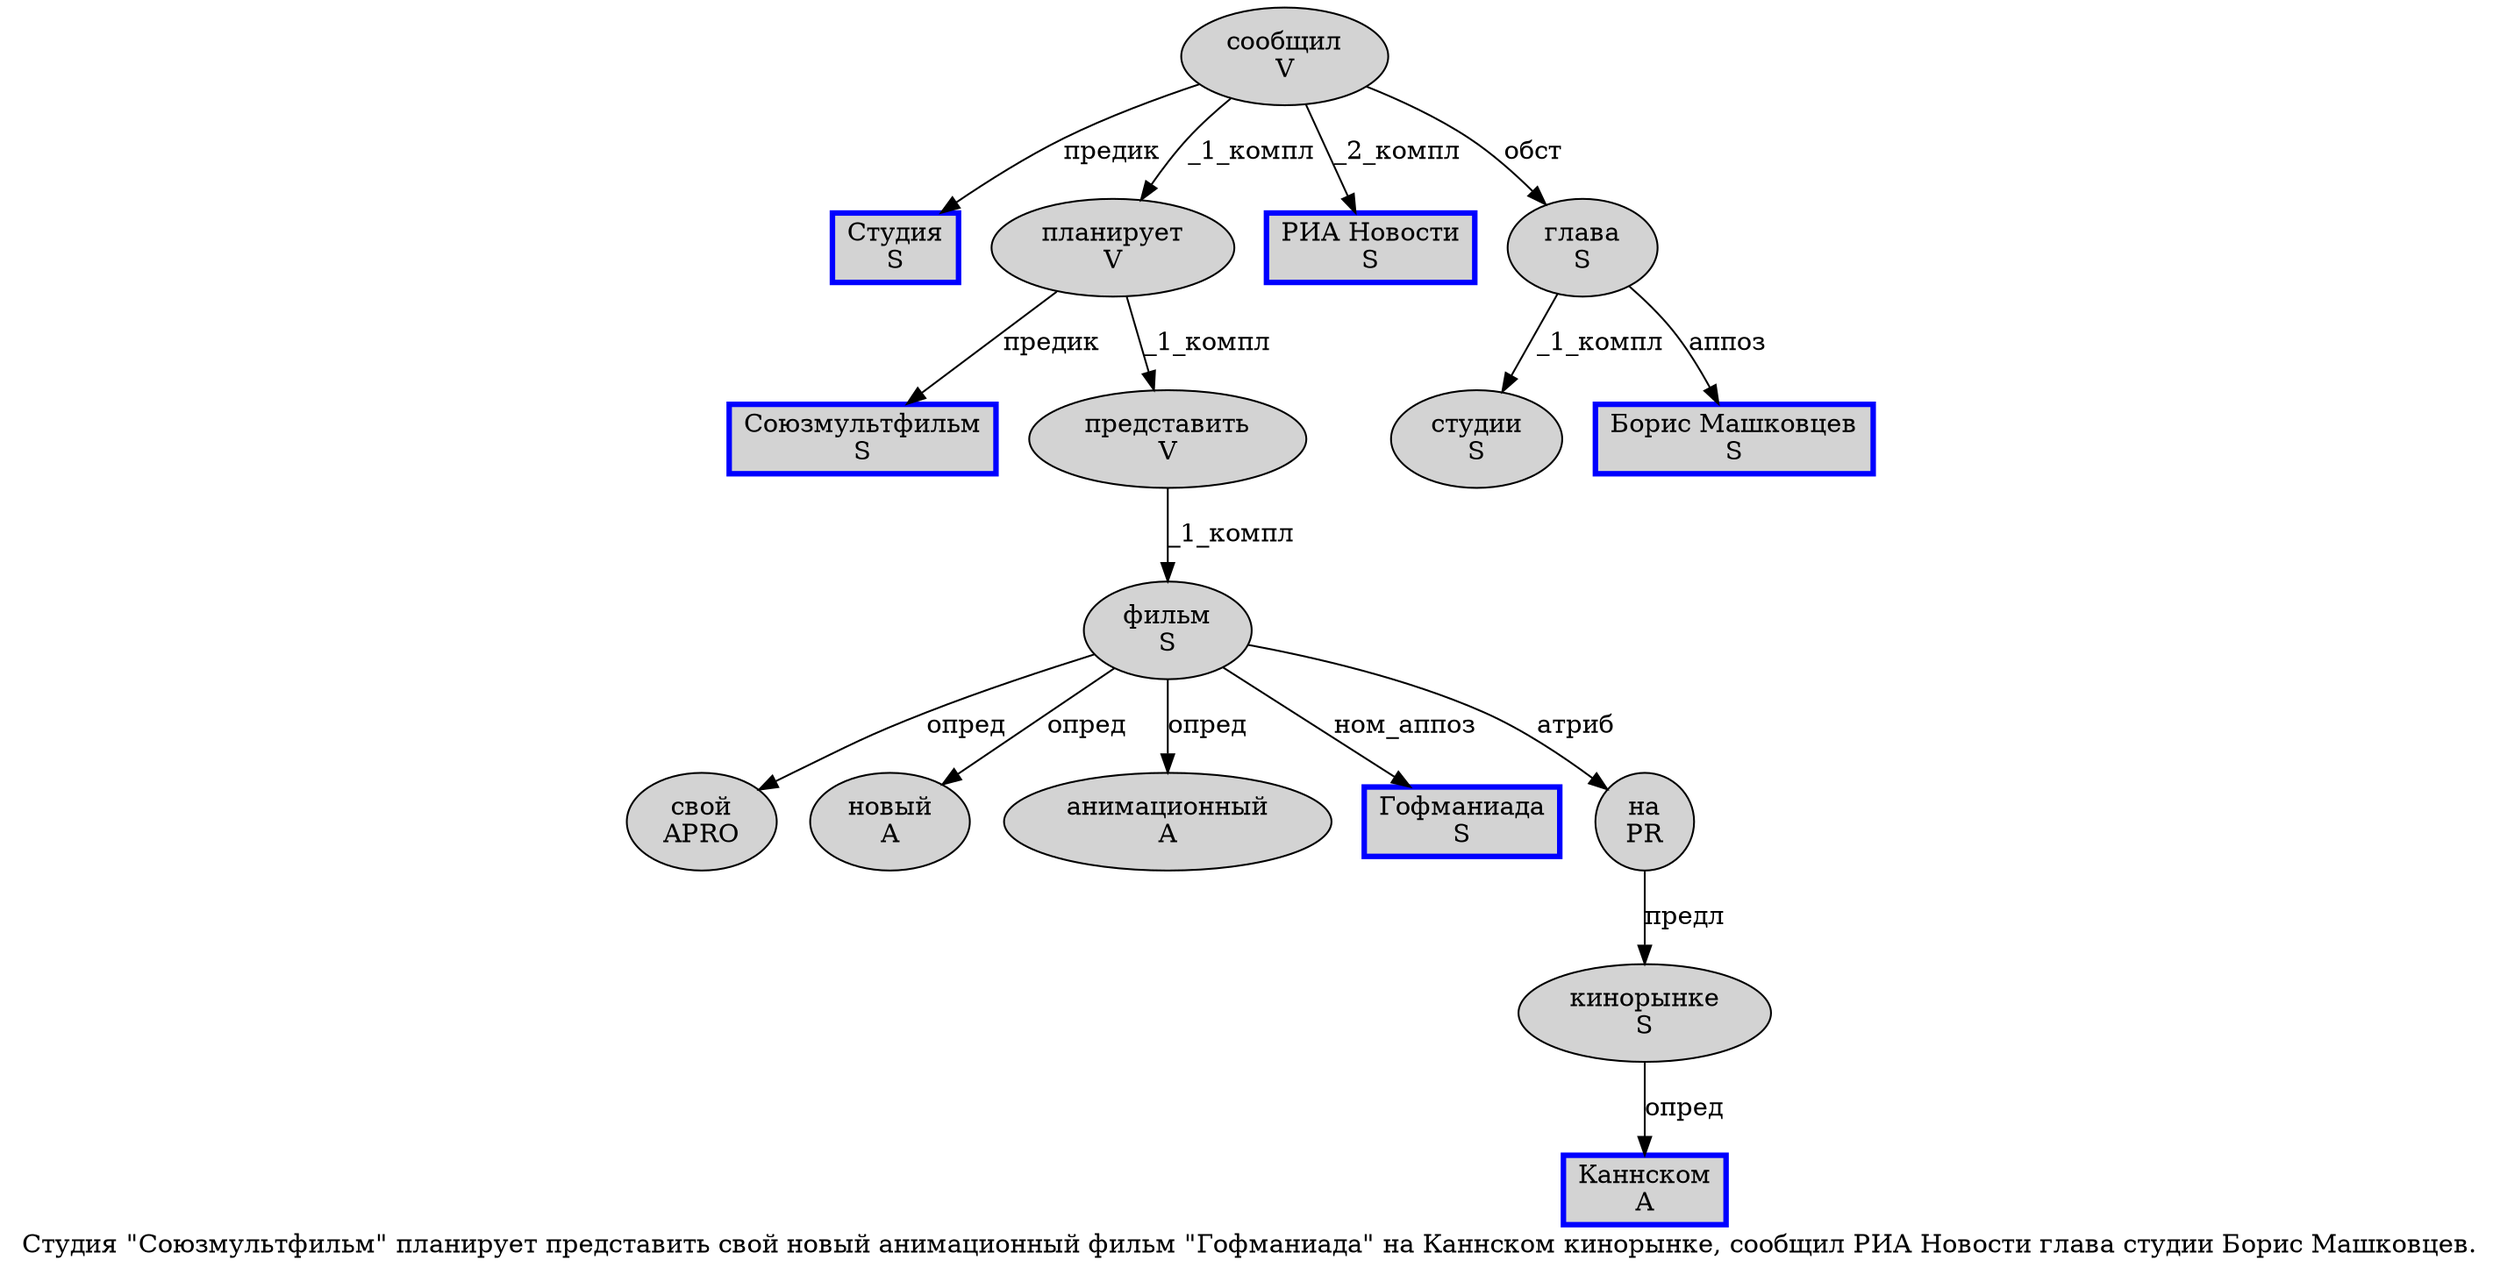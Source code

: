 digraph SENTENCE_210 {
	graph [label="Студия \"Союзмультфильм\" планирует представить свой новый анимационный фильм \"Гофманиада\" на Каннском кинорынке, сообщил РИА Новости глава студии Борис Машковцев."]
	node [style=filled]
		0 [label="Студия
S" color=blue fillcolor=lightgray penwidth=3 shape=box]
		2 [label="Союзмультфильм
S" color=blue fillcolor=lightgray penwidth=3 shape=box]
		4 [label="планирует
V" color="" fillcolor=lightgray penwidth=1 shape=ellipse]
		5 [label="представить
V" color="" fillcolor=lightgray penwidth=1 shape=ellipse]
		6 [label="свой
APRO" color="" fillcolor=lightgray penwidth=1 shape=ellipse]
		7 [label="новый
A" color="" fillcolor=lightgray penwidth=1 shape=ellipse]
		8 [label="анимационный
A" color="" fillcolor=lightgray penwidth=1 shape=ellipse]
		9 [label="фильм
S" color="" fillcolor=lightgray penwidth=1 shape=ellipse]
		11 [label="Гофманиада
S" color=blue fillcolor=lightgray penwidth=3 shape=box]
		13 [label="на
PR" color="" fillcolor=lightgray penwidth=1 shape=ellipse]
		14 [label="Каннском
A" color=blue fillcolor=lightgray penwidth=3 shape=box]
		15 [label="кинорынке
S" color="" fillcolor=lightgray penwidth=1 shape=ellipse]
		17 [label="сообщил
V" color="" fillcolor=lightgray penwidth=1 shape=ellipse]
		18 [label="РИА Новости
S" color=blue fillcolor=lightgray penwidth=3 shape=box]
		19 [label="глава
S" color="" fillcolor=lightgray penwidth=1 shape=ellipse]
		20 [label="студии
S" color="" fillcolor=lightgray penwidth=1 shape=ellipse]
		21 [label="Борис Машковцев
S" color=blue fillcolor=lightgray penwidth=3 shape=box]
			5 -> 9 [label="_1_компл"]
			4 -> 2 [label="предик"]
			4 -> 5 [label="_1_компл"]
			15 -> 14 [label="опред"]
			9 -> 6 [label="опред"]
			9 -> 7 [label="опред"]
			9 -> 8 [label="опред"]
			9 -> 11 [label="ном_аппоз"]
			9 -> 13 [label="атриб"]
			19 -> 20 [label="_1_компл"]
			19 -> 21 [label="аппоз"]
			13 -> 15 [label="предл"]
			17 -> 0 [label="предик"]
			17 -> 4 [label="_1_компл"]
			17 -> 18 [label="_2_компл"]
			17 -> 19 [label="обст"]
}